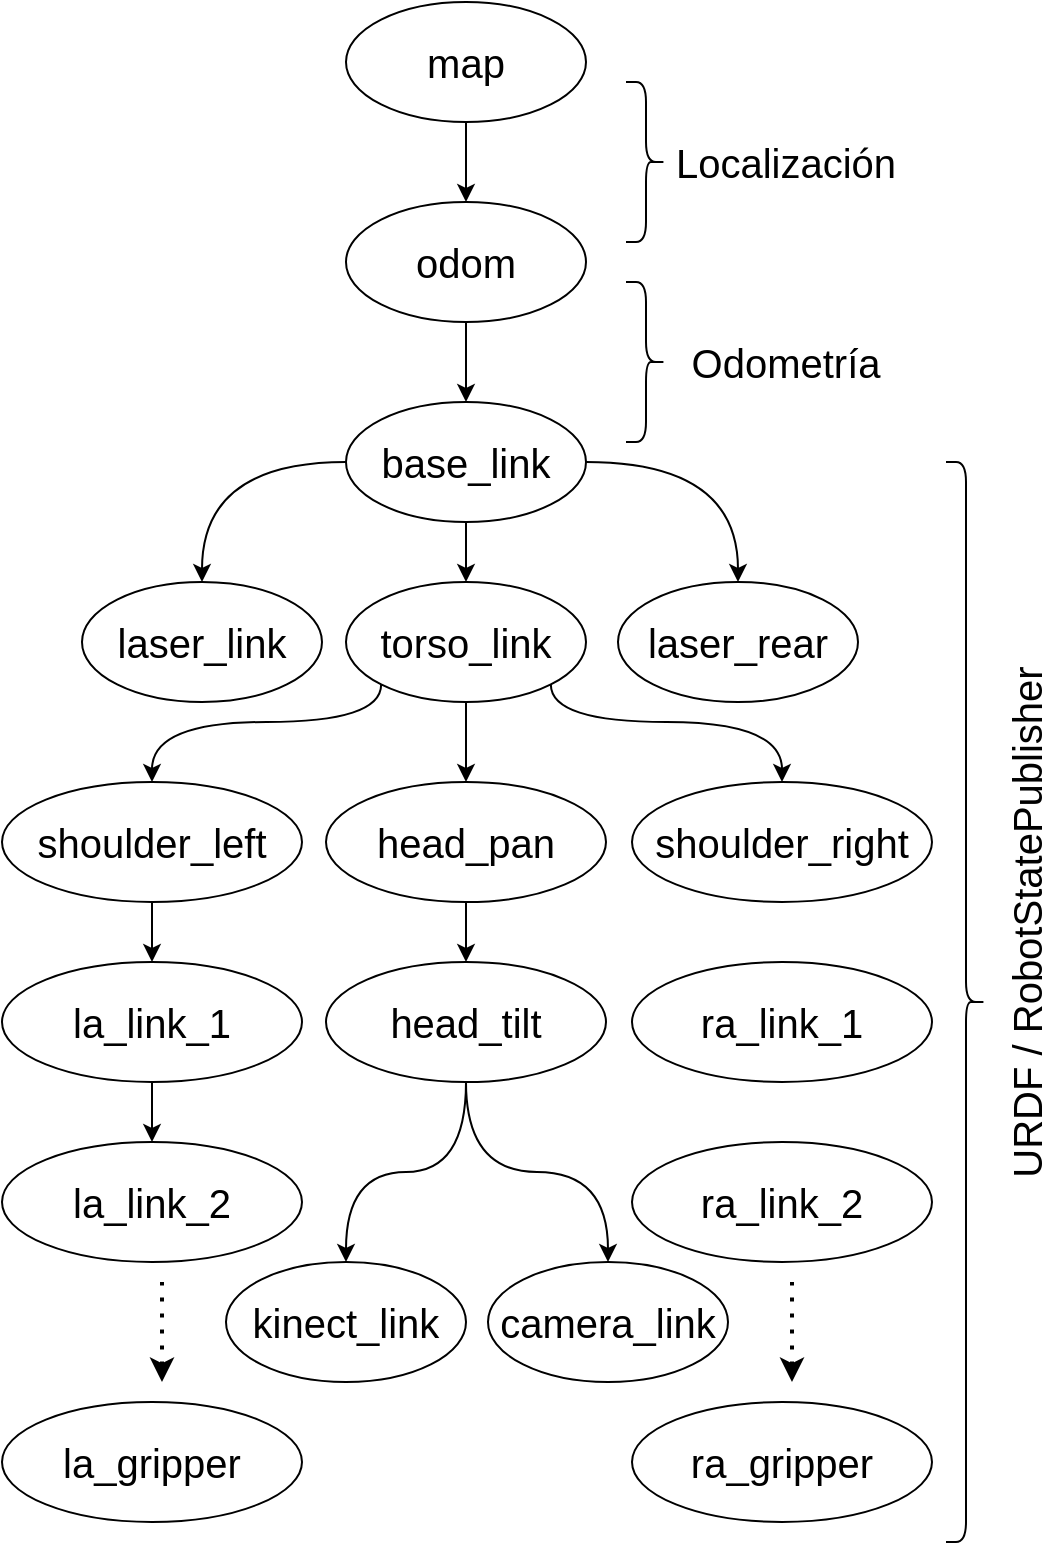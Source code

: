 <mxfile version="15.2.7" type="device"><diagram id="zkhTYbHc4ZAo0F3MgH-L" name="Page-1"><mxGraphModel dx="1355" dy="825" grid="1" gridSize="10" guides="1" tooltips="1" connect="1" arrows="1" fold="1" page="1" pageScale="1" pageWidth="850" pageHeight="1100" math="0" shadow="0"><root><mxCell id="0"/><mxCell id="1" parent="0"/><mxCell id="jmLYERUffLJjcHuWJD3k-24" style="edgeStyle=orthogonalEdgeStyle;rounded=0;orthogonalLoop=1;jettySize=auto;html=1;exitX=0.5;exitY=1;exitDx=0;exitDy=0;entryX=0.5;entryY=0;entryDx=0;entryDy=0;fontSize=20;curved=1;" edge="1" parent="1" source="jmLYERUffLJjcHuWJD3k-1" target="jmLYERUffLJjcHuWJD3k-2"><mxGeometry relative="1" as="geometry"/></mxCell><mxCell id="jmLYERUffLJjcHuWJD3k-1" value="map" style="ellipse;whiteSpace=wrap;html=1;fontSize=20;" vertex="1" parent="1"><mxGeometry x="320" y="30" width="120" height="60" as="geometry"/></mxCell><mxCell id="jmLYERUffLJjcHuWJD3k-25" style="edgeStyle=orthogonalEdgeStyle;curved=1;rounded=0;orthogonalLoop=1;jettySize=auto;html=1;exitX=0.5;exitY=1;exitDx=0;exitDy=0;fontSize=20;" edge="1" parent="1" source="jmLYERUffLJjcHuWJD3k-2" target="jmLYERUffLJjcHuWJD3k-3"><mxGeometry relative="1" as="geometry"/></mxCell><mxCell id="jmLYERUffLJjcHuWJD3k-2" value="odom" style="ellipse;whiteSpace=wrap;html=1;fontSize=20;" vertex="1" parent="1"><mxGeometry x="320" y="130" width="120" height="60" as="geometry"/></mxCell><mxCell id="jmLYERUffLJjcHuWJD3k-26" style="edgeStyle=orthogonalEdgeStyle;curved=1;rounded=0;orthogonalLoop=1;jettySize=auto;html=1;exitX=1;exitY=0.5;exitDx=0;exitDy=0;entryX=0.5;entryY=0;entryDx=0;entryDy=0;fontSize=20;" edge="1" parent="1" source="jmLYERUffLJjcHuWJD3k-3" target="jmLYERUffLJjcHuWJD3k-7"><mxGeometry relative="1" as="geometry"/></mxCell><mxCell id="jmLYERUffLJjcHuWJD3k-27" style="edgeStyle=orthogonalEdgeStyle;curved=1;rounded=0;orthogonalLoop=1;jettySize=auto;html=1;exitX=0.5;exitY=1;exitDx=0;exitDy=0;entryX=0.5;entryY=0;entryDx=0;entryDy=0;fontSize=20;" edge="1" parent="1" source="jmLYERUffLJjcHuWJD3k-3" target="jmLYERUffLJjcHuWJD3k-4"><mxGeometry relative="1" as="geometry"/></mxCell><mxCell id="jmLYERUffLJjcHuWJD3k-28" style="edgeStyle=orthogonalEdgeStyle;curved=1;rounded=0;orthogonalLoop=1;jettySize=auto;html=1;exitX=0;exitY=0.5;exitDx=0;exitDy=0;entryX=0.5;entryY=0;entryDx=0;entryDy=0;fontSize=20;" edge="1" parent="1" source="jmLYERUffLJjcHuWJD3k-3" target="jmLYERUffLJjcHuWJD3k-6"><mxGeometry relative="1" as="geometry"/></mxCell><mxCell id="jmLYERUffLJjcHuWJD3k-3" value="base_link" style="ellipse;whiteSpace=wrap;html=1;fontSize=20;" vertex="1" parent="1"><mxGeometry x="320" y="230" width="120" height="60" as="geometry"/></mxCell><mxCell id="jmLYERUffLJjcHuWJD3k-29" style="edgeStyle=orthogonalEdgeStyle;curved=1;rounded=0;orthogonalLoop=1;jettySize=auto;html=1;exitX=0.5;exitY=1;exitDx=0;exitDy=0;entryX=0.5;entryY=0;entryDx=0;entryDy=0;fontSize=20;" edge="1" parent="1" source="jmLYERUffLJjcHuWJD3k-4" target="jmLYERUffLJjcHuWJD3k-10"><mxGeometry relative="1" as="geometry"/></mxCell><mxCell id="jmLYERUffLJjcHuWJD3k-30" style="edgeStyle=orthogonalEdgeStyle;curved=1;rounded=0;orthogonalLoop=1;jettySize=auto;html=1;exitX=0;exitY=1;exitDx=0;exitDy=0;fontSize=20;entryX=0.5;entryY=0;entryDx=0;entryDy=0;" edge="1" parent="1" source="jmLYERUffLJjcHuWJD3k-4" target="jmLYERUffLJjcHuWJD3k-8"><mxGeometry relative="1" as="geometry"><Array as="points"><mxPoint x="338" y="390"/><mxPoint x="223" y="390"/></Array></mxGeometry></mxCell><mxCell id="jmLYERUffLJjcHuWJD3k-31" style="edgeStyle=orthogonalEdgeStyle;curved=1;rounded=0;orthogonalLoop=1;jettySize=auto;html=1;exitX=1;exitY=1;exitDx=0;exitDy=0;fontSize=20;entryX=0.5;entryY=0;entryDx=0;entryDy=0;" edge="1" parent="1" source="jmLYERUffLJjcHuWJD3k-4" target="jmLYERUffLJjcHuWJD3k-9"><mxGeometry relative="1" as="geometry"><Array as="points"><mxPoint x="422" y="390"/><mxPoint x="538" y="390"/></Array></mxGeometry></mxCell><mxCell id="jmLYERUffLJjcHuWJD3k-4" value="torso_link" style="ellipse;whiteSpace=wrap;html=1;fontSize=20;" vertex="1" parent="1"><mxGeometry x="320" y="320" width="120" height="60" as="geometry"/></mxCell><mxCell id="jmLYERUffLJjcHuWJD3k-6" value="laser_link" style="ellipse;whiteSpace=wrap;html=1;fontSize=20;" vertex="1" parent="1"><mxGeometry x="188" y="320" width="120" height="60" as="geometry"/></mxCell><mxCell id="jmLYERUffLJjcHuWJD3k-7" value="laser_rear" style="ellipse;whiteSpace=wrap;html=1;fontSize=20;" vertex="1" parent="1"><mxGeometry x="456" y="320" width="120" height="60" as="geometry"/></mxCell><mxCell id="jmLYERUffLJjcHuWJD3k-32" style="edgeStyle=orthogonalEdgeStyle;curved=1;rounded=0;orthogonalLoop=1;jettySize=auto;html=1;exitX=0.5;exitY=1;exitDx=0;exitDy=0;fontSize=20;" edge="1" parent="1" source="jmLYERUffLJjcHuWJD3k-8" target="jmLYERUffLJjcHuWJD3k-11"><mxGeometry relative="1" as="geometry"/></mxCell><mxCell id="jmLYERUffLJjcHuWJD3k-8" value="shoulder_left" style="ellipse;whiteSpace=wrap;html=1;fontSize=20;" vertex="1" parent="1"><mxGeometry x="148" y="420" width="150" height="60" as="geometry"/></mxCell><mxCell id="jmLYERUffLJjcHuWJD3k-9" value="shoulder_right" style="ellipse;whiteSpace=wrap;html=1;fontSize=20;" vertex="1" parent="1"><mxGeometry x="463" y="420" width="150" height="60" as="geometry"/></mxCell><mxCell id="jmLYERUffLJjcHuWJD3k-37" style="edgeStyle=orthogonalEdgeStyle;curved=1;rounded=0;orthogonalLoop=1;jettySize=auto;html=1;exitX=0.5;exitY=1;exitDx=0;exitDy=0;fontSize=20;startArrow=none;startFill=0;endArrow=classic;endFill=1;" edge="1" parent="1" source="jmLYERUffLJjcHuWJD3k-10" target="jmLYERUffLJjcHuWJD3k-19"><mxGeometry relative="1" as="geometry"/></mxCell><mxCell id="jmLYERUffLJjcHuWJD3k-10" value="head_pan" style="ellipse;whiteSpace=wrap;html=1;fontSize=20;" vertex="1" parent="1"><mxGeometry x="310" y="420" width="140" height="60" as="geometry"/></mxCell><mxCell id="jmLYERUffLJjcHuWJD3k-33" style="edgeStyle=orthogonalEdgeStyle;curved=1;rounded=0;orthogonalLoop=1;jettySize=auto;html=1;exitX=0.5;exitY=1;exitDx=0;exitDy=0;fontSize=20;" edge="1" parent="1" source="jmLYERUffLJjcHuWJD3k-11" target="jmLYERUffLJjcHuWJD3k-12"><mxGeometry relative="1" as="geometry"/></mxCell><mxCell id="jmLYERUffLJjcHuWJD3k-11" value="la_link_1" style="ellipse;whiteSpace=wrap;html=1;fontSize=20;" vertex="1" parent="1"><mxGeometry x="148" y="510" width="150" height="60" as="geometry"/></mxCell><mxCell id="jmLYERUffLJjcHuWJD3k-12" value="la_link_2" style="ellipse;whiteSpace=wrap;html=1;fontSize=20;" vertex="1" parent="1"><mxGeometry x="148" y="600" width="150" height="60" as="geometry"/></mxCell><mxCell id="jmLYERUffLJjcHuWJD3k-13" value="" style="endArrow=none;dashed=1;html=1;dashPattern=1 3;strokeWidth=2;fontSize=20;endFill=0;startArrow=classic;startFill=1;" edge="1" parent="1"><mxGeometry width="50" height="50" relative="1" as="geometry"><mxPoint x="228" y="720" as="sourcePoint"/><mxPoint x="228" y="670" as="targetPoint"/></mxGeometry></mxCell><mxCell id="jmLYERUffLJjcHuWJD3k-14" value="la_gripper" style="ellipse;whiteSpace=wrap;html=1;fontSize=20;" vertex="1" parent="1"><mxGeometry x="148" y="730" width="150" height="60" as="geometry"/></mxCell><mxCell id="jmLYERUffLJjcHuWJD3k-15" value="ra_link_1" style="ellipse;whiteSpace=wrap;html=1;fontSize=20;" vertex="1" parent="1"><mxGeometry x="463" y="510" width="150" height="60" as="geometry"/></mxCell><mxCell id="jmLYERUffLJjcHuWJD3k-16" value="ra_link_2" style="ellipse;whiteSpace=wrap;html=1;fontSize=20;" vertex="1" parent="1"><mxGeometry x="463" y="600" width="150" height="60" as="geometry"/></mxCell><mxCell id="jmLYERUffLJjcHuWJD3k-17" value="" style="endArrow=none;dashed=1;html=1;dashPattern=1 3;strokeWidth=2;fontSize=20;startArrow=classic;startFill=1;" edge="1" parent="1"><mxGeometry width="50" height="50" relative="1" as="geometry"><mxPoint x="543" y="720" as="sourcePoint"/><mxPoint x="543" y="670" as="targetPoint"/></mxGeometry></mxCell><mxCell id="jmLYERUffLJjcHuWJD3k-18" value="ra_gripper" style="ellipse;whiteSpace=wrap;html=1;fontSize=20;" vertex="1" parent="1"><mxGeometry x="463" y="730" width="150" height="60" as="geometry"/></mxCell><mxCell id="jmLYERUffLJjcHuWJD3k-38" style="edgeStyle=orthogonalEdgeStyle;curved=1;rounded=0;orthogonalLoop=1;jettySize=auto;html=1;fontSize=20;startArrow=none;startFill=0;endArrow=classic;endFill=1;" edge="1" parent="1" source="jmLYERUffLJjcHuWJD3k-19" target="jmLYERUffLJjcHuWJD3k-20"><mxGeometry relative="1" as="geometry"/></mxCell><mxCell id="jmLYERUffLJjcHuWJD3k-39" style="edgeStyle=orthogonalEdgeStyle;curved=1;rounded=0;orthogonalLoop=1;jettySize=auto;html=1;exitX=0.5;exitY=1;exitDx=0;exitDy=0;entryX=0.5;entryY=0;entryDx=0;entryDy=0;fontSize=20;startArrow=none;startFill=0;endArrow=classic;endFill=1;" edge="1" parent="1" source="jmLYERUffLJjcHuWJD3k-19" target="jmLYERUffLJjcHuWJD3k-23"><mxGeometry relative="1" as="geometry"/></mxCell><mxCell id="jmLYERUffLJjcHuWJD3k-19" value="head_tilt" style="ellipse;whiteSpace=wrap;html=1;fontSize=20;" vertex="1" parent="1"><mxGeometry x="310" y="510" width="140" height="60" as="geometry"/></mxCell><mxCell id="jmLYERUffLJjcHuWJD3k-20" value="kinect_link" style="ellipse;whiteSpace=wrap;html=1;fontSize=20;" vertex="1" parent="1"><mxGeometry x="260" y="660" width="120" height="60" as="geometry"/></mxCell><mxCell id="jmLYERUffLJjcHuWJD3k-23" value="camera_link" style="ellipse;whiteSpace=wrap;html=1;fontSize=20;" vertex="1" parent="1"><mxGeometry x="391" y="660" width="120" height="60" as="geometry"/></mxCell><mxCell id="jmLYERUffLJjcHuWJD3k-40" value="" style="shape=curlyBracket;whiteSpace=wrap;html=1;rounded=1;flipH=1;fontSize=20;" vertex="1" parent="1"><mxGeometry x="460" y="70" width="20" height="80" as="geometry"/></mxCell><mxCell id="jmLYERUffLJjcHuWJD3k-41" value="Localización" style="text;html=1;strokeColor=none;fillColor=none;align=center;verticalAlign=middle;whiteSpace=wrap;rounded=0;fontSize=20;" vertex="1" parent="1"><mxGeometry x="520" y="100" width="40" height="20" as="geometry"/></mxCell><mxCell id="jmLYERUffLJjcHuWJD3k-42" value="" style="shape=curlyBracket;whiteSpace=wrap;html=1;rounded=1;flipH=1;fontSize=20;" vertex="1" parent="1"><mxGeometry x="460" y="170" width="20" height="80" as="geometry"/></mxCell><mxCell id="jmLYERUffLJjcHuWJD3k-43" value="Odometría" style="text;html=1;strokeColor=none;fillColor=none;align=center;verticalAlign=middle;whiteSpace=wrap;rounded=0;fontSize=20;" vertex="1" parent="1"><mxGeometry x="520" y="200" width="40" height="20" as="geometry"/></mxCell><mxCell id="jmLYERUffLJjcHuWJD3k-44" value="" style="shape=curlyBracket;whiteSpace=wrap;html=1;rounded=1;flipH=1;fontSize=20;" vertex="1" parent="1"><mxGeometry x="620" y="260" width="20" height="540" as="geometry"/></mxCell><mxCell id="jmLYERUffLJjcHuWJD3k-45" value="URDF / RobotStatePublisher" style="text;html=1;strokeColor=none;fillColor=none;align=center;verticalAlign=middle;whiteSpace=wrap;rounded=0;fontSize=20;rotation=270;" vertex="1" parent="1"><mxGeometry x="480" y="480" width="360" height="20" as="geometry"/></mxCell></root></mxGraphModel></diagram></mxfile>